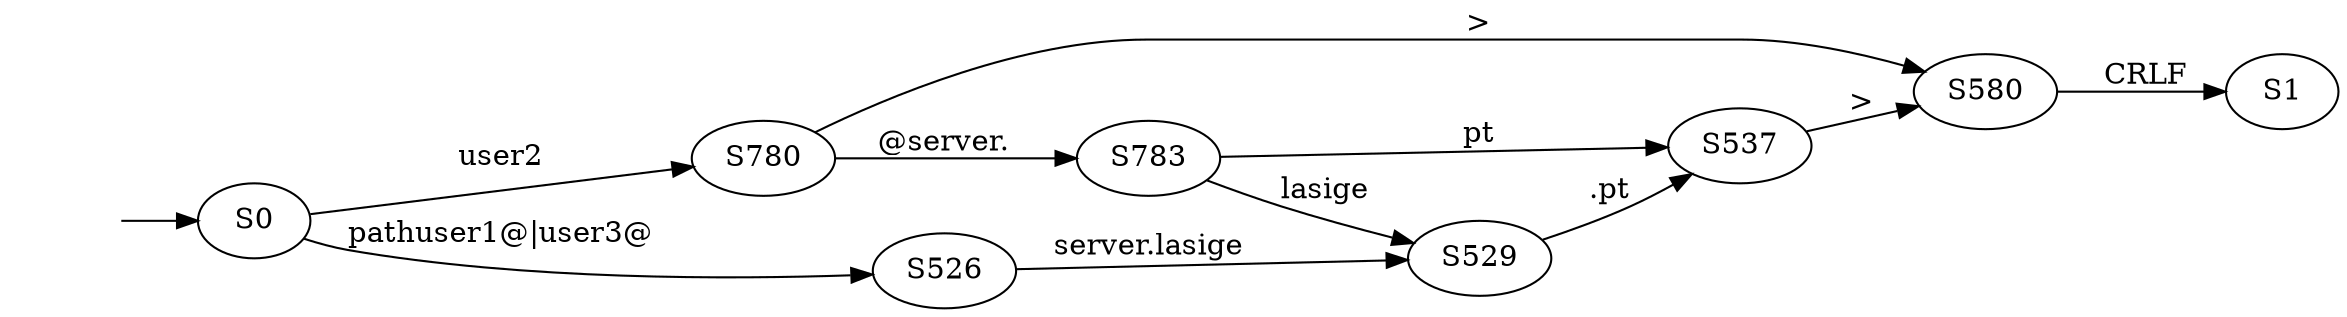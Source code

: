 digraph G {
rankdir=LR;
null [shape=plaintext label=""];
null -> S0
S0 -> S780 [label="user2"];
S0 -> S526 [label="pathuser1@|user3@"];
S780 -> S580 [label=">"];
S780 -> S783 [label="@server."];
S783 -> S537 [label="pt"];
S783 -> S529 [label="lasige"];
S537 -> S580 [label=">"];
S526 -> S529 [label="server.lasige"];
S529 -> S537 [label=".pt"];
S580 -> S1 [label=" CRLF"];
}
